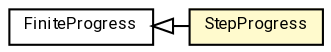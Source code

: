 #!/usr/local/bin/dot
#
# Class diagram 
# Generated by UMLGraph version R5_7_2-60-g0e99a6 (http://www.spinellis.gr/umlgraph/)
#

digraph G {
	graph [fontnames="svg"]
	edge [fontname="Roboto",fontsize=7,labelfontname="Roboto",labelfontsize=7,color="black"];
	node [fontname="Roboto",fontcolor="black",fontsize=8,shape=plaintext,margin=0,width=0,height=0];
	nodesep=0.15;
	ranksep=0.25;
	rankdir=LR;
	// de.lmu.ifi.dbs.elki.logging.progress.StepProgress
	c10035231 [label=<<table title="de.lmu.ifi.dbs.elki.logging.progress.StepProgress" border="0" cellborder="1" cellspacing="0" cellpadding="2" bgcolor="lemonChiffon" href="StepProgress.html" target="_parent">
		<tr><td><table border="0" cellspacing="0" cellpadding="1">
		<tr><td align="center" balign="center"> <font face="Roboto">StepProgress</font> </td></tr>
		</table></td></tr>
		</table>>, URL="StepProgress.html"];
	// de.lmu.ifi.dbs.elki.logging.progress.FiniteProgress
	c10035234 [label=<<table title="de.lmu.ifi.dbs.elki.logging.progress.FiniteProgress" border="0" cellborder="1" cellspacing="0" cellpadding="2" href="FiniteProgress.html" target="_parent">
		<tr><td><table border="0" cellspacing="0" cellpadding="1">
		<tr><td align="center" balign="center"> <font face="Roboto">FiniteProgress</font> </td></tr>
		</table></td></tr>
		</table>>, URL="FiniteProgress.html"];
	// de.lmu.ifi.dbs.elki.logging.progress.StepProgress extends de.lmu.ifi.dbs.elki.logging.progress.FiniteProgress
	c10035234 -> c10035231 [arrowtail=empty,dir=back,weight=10];
}

